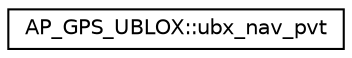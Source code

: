 digraph "Graphical Class Hierarchy"
{
 // INTERACTIVE_SVG=YES
  edge [fontname="Helvetica",fontsize="10",labelfontname="Helvetica",labelfontsize="10"];
  node [fontname="Helvetica",fontsize="10",shape=record];
  rankdir="LR";
  Node1 [label="AP_GPS_UBLOX::ubx_nav_pvt",height=0.2,width=0.4,color="black", fillcolor="white", style="filled",URL="$structAP__GPS__UBLOX_1_1ubx__nav__pvt.html"];
}
